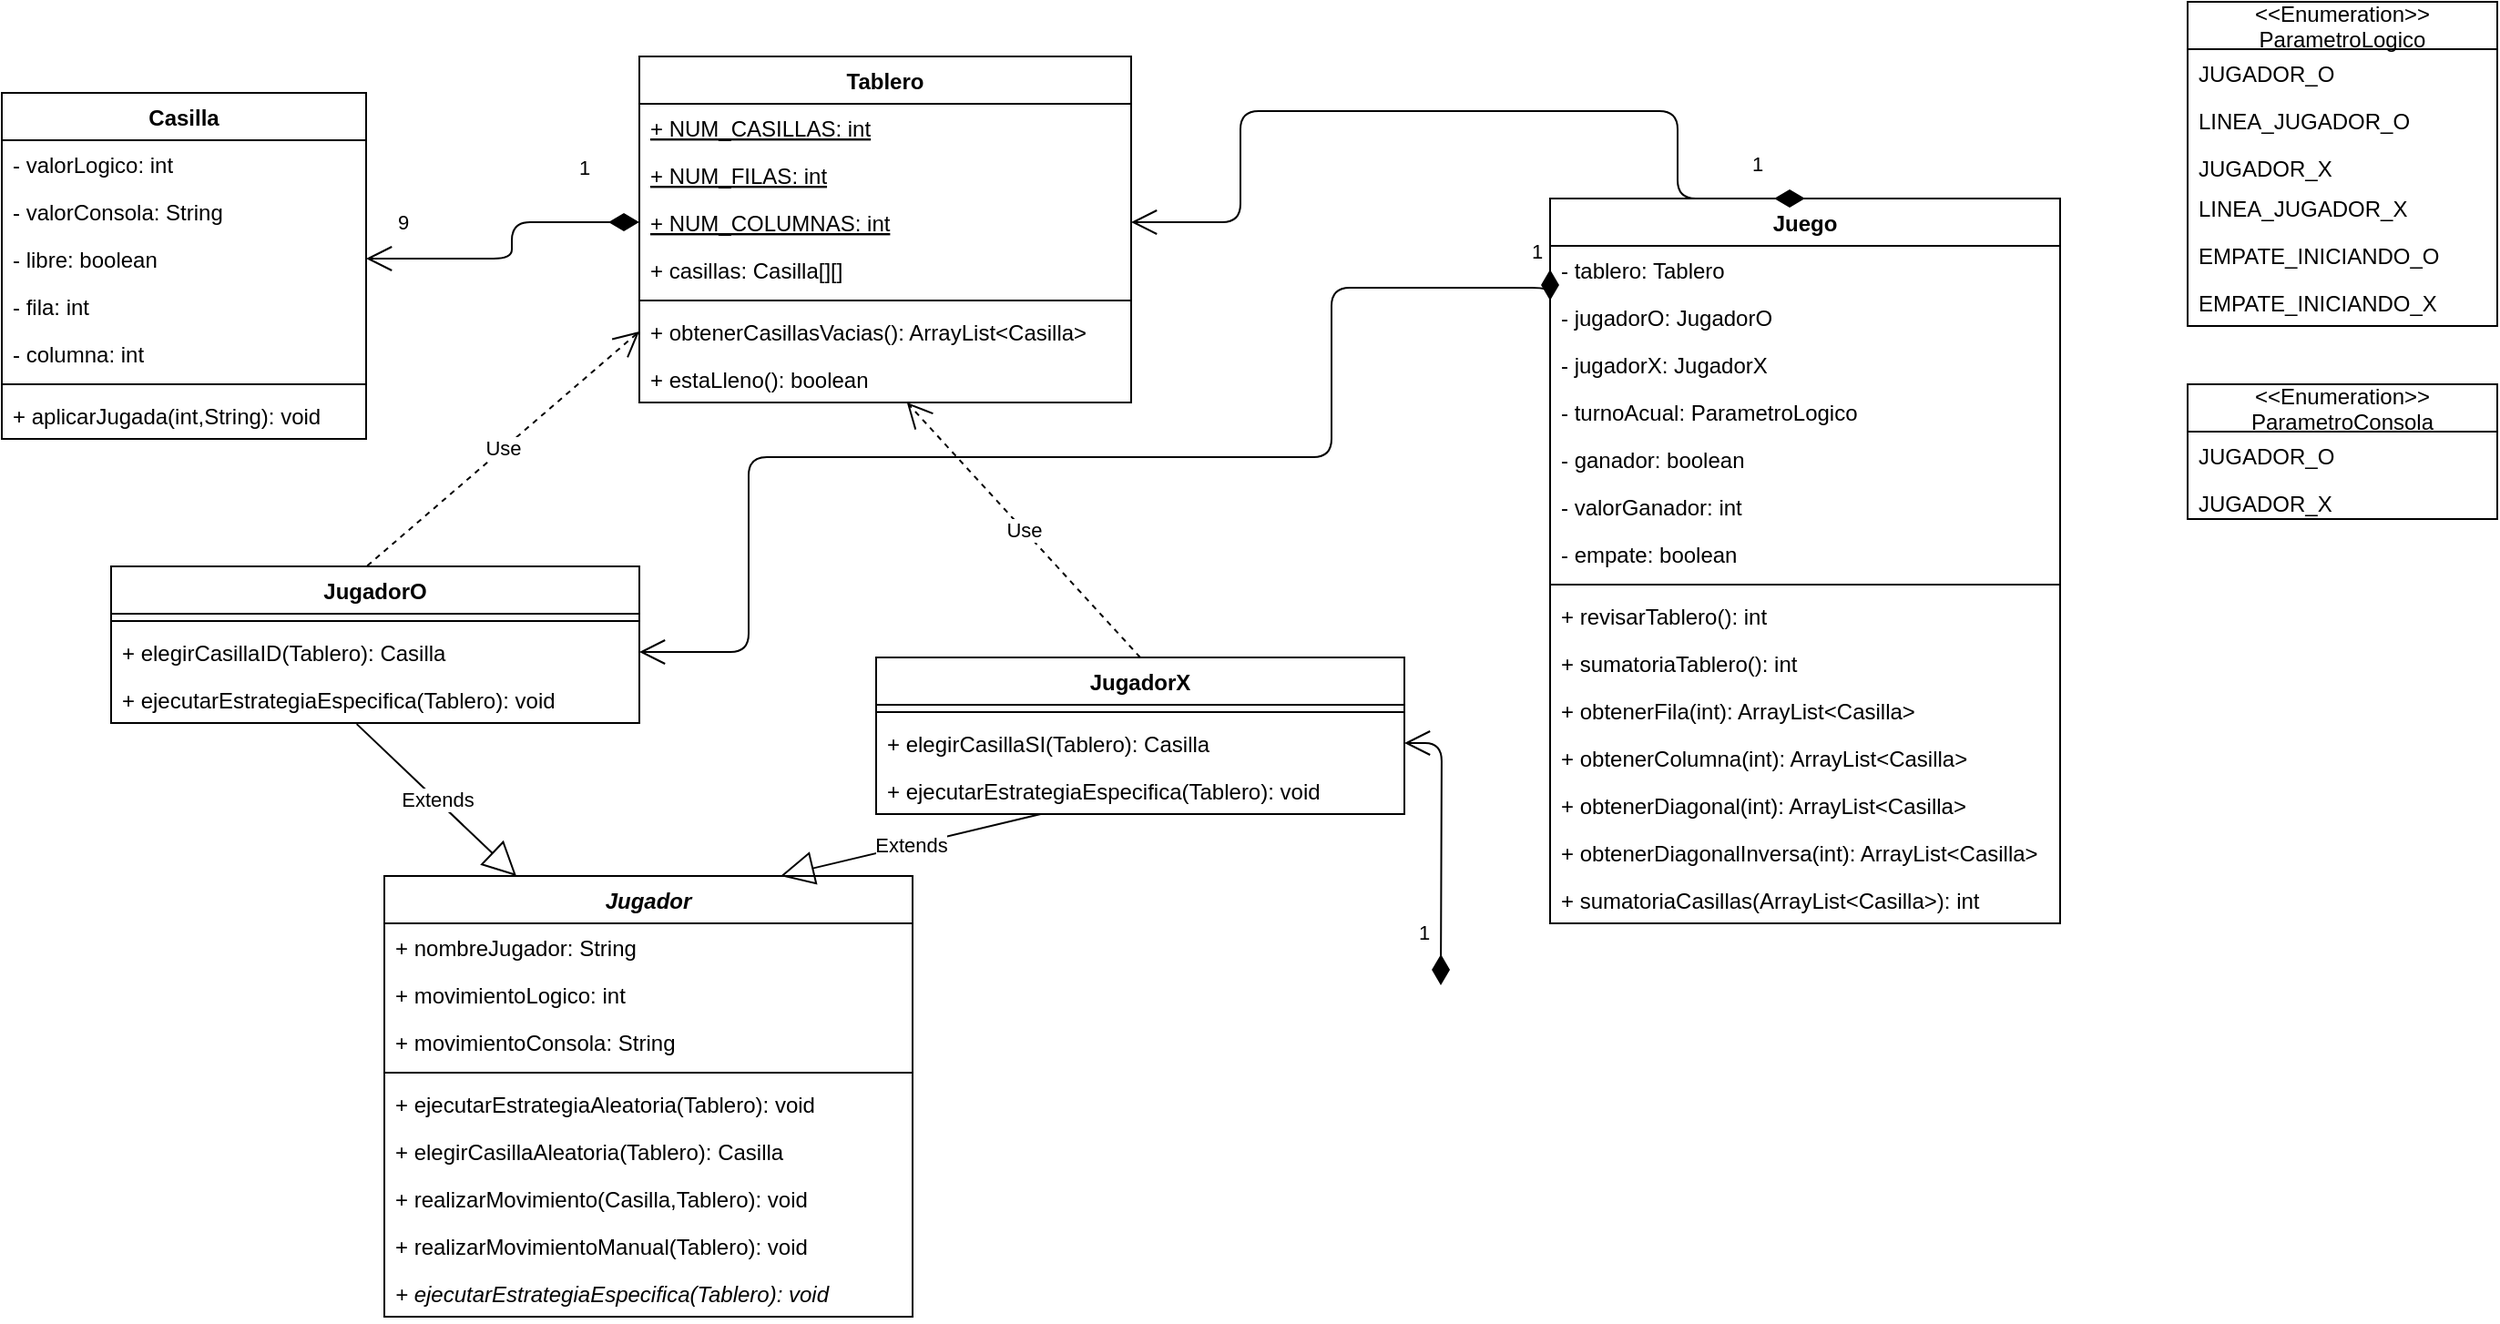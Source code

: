 <mxfile version="14.6.13" type="device"><diagram name="Page-1" id="c4acf3e9-155e-7222-9cf6-157b1a14988f"><mxGraphModel dx="1024" dy="631" grid="1" gridSize="10" guides="1" tooltips="1" connect="1" arrows="1" fold="1" page="1" pageScale="1" pageWidth="850" pageHeight="1100" background="none" math="0" shadow="0"><root><mxCell id="0"/><mxCell id="1" parent="0"/><mxCell id="dJyOpkXrLPIUtmVv3MNU-1" value="Casilla" style="swimlane;fontStyle=1;align=center;verticalAlign=top;childLayout=stackLayout;horizontal=1;startSize=26;horizontalStack=0;resizeParent=1;resizeParentMax=0;resizeLast=0;collapsible=1;marginBottom=0;" parent="1" vertex="1"><mxGeometry x="90" y="130" width="200" height="190" as="geometry"/></mxCell><mxCell id="dJyOpkXrLPIUtmVv3MNU-2" value="- valorLogico: int&#10;" style="text;strokeColor=none;fillColor=none;align=left;verticalAlign=top;spacingLeft=4;spacingRight=4;overflow=hidden;rotatable=0;points=[[0,0.5],[1,0.5]];portConstraint=eastwest;" parent="dJyOpkXrLPIUtmVv3MNU-1" vertex="1"><mxGeometry y="26" width="200" height="26" as="geometry"/></mxCell><mxCell id="dJyOpkXrLPIUtmVv3MNU-5" value="- valorConsola: String" style="text;strokeColor=none;fillColor=none;align=left;verticalAlign=top;spacingLeft=4;spacingRight=4;overflow=hidden;rotatable=0;points=[[0,0.5],[1,0.5]];portConstraint=eastwest;" parent="dJyOpkXrLPIUtmVv3MNU-1" vertex="1"><mxGeometry y="52" width="200" height="26" as="geometry"/></mxCell><mxCell id="dJyOpkXrLPIUtmVv3MNU-6" value="- libre: boolean" style="text;strokeColor=none;fillColor=none;align=left;verticalAlign=top;spacingLeft=4;spacingRight=4;overflow=hidden;rotatable=0;points=[[0,0.5],[1,0.5]];portConstraint=eastwest;" parent="dJyOpkXrLPIUtmVv3MNU-1" vertex="1"><mxGeometry y="78" width="200" height="26" as="geometry"/></mxCell><mxCell id="dJyOpkXrLPIUtmVv3MNU-7" value="- fila: int" style="text;strokeColor=none;fillColor=none;align=left;verticalAlign=top;spacingLeft=4;spacingRight=4;overflow=hidden;rotatable=0;points=[[0,0.5],[1,0.5]];portConstraint=eastwest;" parent="dJyOpkXrLPIUtmVv3MNU-1" vertex="1"><mxGeometry y="104" width="200" height="26" as="geometry"/></mxCell><mxCell id="dJyOpkXrLPIUtmVv3MNU-8" value="- columna: int" style="text;strokeColor=none;fillColor=none;align=left;verticalAlign=top;spacingLeft=4;spacingRight=4;overflow=hidden;rotatable=0;points=[[0,0.5],[1,0.5]];portConstraint=eastwest;" parent="dJyOpkXrLPIUtmVv3MNU-1" vertex="1"><mxGeometry y="130" width="200" height="26" as="geometry"/></mxCell><mxCell id="dJyOpkXrLPIUtmVv3MNU-3" value="" style="line;strokeWidth=1;fillColor=none;align=left;verticalAlign=middle;spacingTop=-1;spacingLeft=3;spacingRight=3;rotatable=0;labelPosition=right;points=[];portConstraint=eastwest;" parent="dJyOpkXrLPIUtmVv3MNU-1" vertex="1"><mxGeometry y="156" width="200" height="8" as="geometry"/></mxCell><mxCell id="dJyOpkXrLPIUtmVv3MNU-4" value="+ aplicarJugada(int,String): void&#10;" style="text;strokeColor=none;fillColor=none;align=left;verticalAlign=top;spacingLeft=4;spacingRight=4;overflow=hidden;rotatable=0;points=[[0,0.5],[1,0.5]];portConstraint=eastwest;" parent="dJyOpkXrLPIUtmVv3MNU-1" vertex="1"><mxGeometry y="164" width="200" height="26" as="geometry"/></mxCell><mxCell id="dJyOpkXrLPIUtmVv3MNU-9" value="Tablero" style="swimlane;fontStyle=1;align=center;verticalAlign=top;childLayout=stackLayout;horizontal=1;startSize=26;horizontalStack=0;resizeParent=1;resizeParentMax=0;resizeLast=0;collapsible=1;marginBottom=0;" parent="1" vertex="1"><mxGeometry x="440" y="110" width="270" height="190" as="geometry"/></mxCell><mxCell id="dJyOpkXrLPIUtmVv3MNU-13" value="+ NUM_CASILLAS: int" style="text;strokeColor=none;fillColor=none;align=left;verticalAlign=top;spacingLeft=4;spacingRight=4;overflow=hidden;rotatable=0;points=[[0,0.5],[1,0.5]];portConstraint=eastwest;fontStyle=4" parent="dJyOpkXrLPIUtmVv3MNU-9" vertex="1"><mxGeometry y="26" width="270" height="26" as="geometry"/></mxCell><mxCell id="dJyOpkXrLPIUtmVv3MNU-10" value="+ NUM_FILAS: int" style="text;strokeColor=none;fillColor=none;align=left;verticalAlign=top;spacingLeft=4;spacingRight=4;overflow=hidden;rotatable=0;points=[[0,0.5],[1,0.5]];portConstraint=eastwest;fontStyle=4" parent="dJyOpkXrLPIUtmVv3MNU-9" vertex="1"><mxGeometry y="52" width="270" height="26" as="geometry"/></mxCell><mxCell id="dJyOpkXrLPIUtmVv3MNU-14" value="+ NUM_COLUMNAS: int" style="text;strokeColor=none;fillColor=none;align=left;verticalAlign=top;spacingLeft=4;spacingRight=4;overflow=hidden;rotatable=0;points=[[0,0.5],[1,0.5]];portConstraint=eastwest;fontStyle=4" parent="dJyOpkXrLPIUtmVv3MNU-9" vertex="1"><mxGeometry y="78" width="270" height="26" as="geometry"/></mxCell><mxCell id="dJyOpkXrLPIUtmVv3MNU-15" value="+ casillas: Casilla[][]" style="text;strokeColor=none;fillColor=none;align=left;verticalAlign=top;spacingLeft=4;spacingRight=4;overflow=hidden;rotatable=0;points=[[0,0.5],[1,0.5]];portConstraint=eastwest;" parent="dJyOpkXrLPIUtmVv3MNU-9" vertex="1"><mxGeometry y="104" width="270" height="26" as="geometry"/></mxCell><mxCell id="dJyOpkXrLPIUtmVv3MNU-11" value="" style="line;strokeWidth=1;fillColor=none;align=left;verticalAlign=middle;spacingTop=-1;spacingLeft=3;spacingRight=3;rotatable=0;labelPosition=right;points=[];portConstraint=eastwest;" parent="dJyOpkXrLPIUtmVv3MNU-9" vertex="1"><mxGeometry y="130" width="270" height="8" as="geometry"/></mxCell><mxCell id="dJyOpkXrLPIUtmVv3MNU-16" value="+ obtenerCasillasVacias(): ArrayList&lt;Casilla&gt;" style="text;strokeColor=none;fillColor=none;align=left;verticalAlign=top;spacingLeft=4;spacingRight=4;overflow=hidden;rotatable=0;points=[[0,0.5],[1,0.5]];portConstraint=eastwest;" parent="dJyOpkXrLPIUtmVv3MNU-9" vertex="1"><mxGeometry y="138" width="270" height="26" as="geometry"/></mxCell><mxCell id="dJyOpkXrLPIUtmVv3MNU-12" value="+ estaLleno(): boolean" style="text;strokeColor=none;fillColor=none;align=left;verticalAlign=top;spacingLeft=4;spacingRight=4;overflow=hidden;rotatable=0;points=[[0,0.5],[1,0.5]];portConstraint=eastwest;" parent="dJyOpkXrLPIUtmVv3MNU-9" vertex="1"><mxGeometry y="164" width="270" height="26" as="geometry"/></mxCell><mxCell id="dJyOpkXrLPIUtmVv3MNU-18" value="1" style="endArrow=open;html=1;endSize=12;startArrow=diamondThin;startSize=14;startFill=1;edgeStyle=orthogonalEdgeStyle;align=left;verticalAlign=bottom;entryX=1;entryY=0.5;entryDx=0;entryDy=0;exitX=0;exitY=0.5;exitDx=0;exitDy=0;" parent="1" source="dJyOpkXrLPIUtmVv3MNU-14" target="dJyOpkXrLPIUtmVv3MNU-6" edge="1"><mxGeometry x="-0.583" y="-21" relative="1" as="geometry"><mxPoint x="240" y="400" as="sourcePoint"/><mxPoint x="400" y="400" as="targetPoint"/><Array as="points"><mxPoint x="370" y="201"/><mxPoint x="370" y="221"/></Array><mxPoint as="offset"/></mxGeometry></mxCell><mxCell id="ZYttLX8EFhqkLEBeIpEE-1" value="9" style="edgeLabel;html=1;align=center;verticalAlign=middle;resizable=0;points=[];" parent="dJyOpkXrLPIUtmVv3MNU-18" vertex="1" connectable="0"><mxGeometry x="0.615" relative="1" as="geometry"><mxPoint x="-13" y="-20" as="offset"/></mxGeometry></mxCell><mxCell id="dJyOpkXrLPIUtmVv3MNU-23" value="JugadorX" style="swimlane;fontStyle=1;align=center;verticalAlign=top;childLayout=stackLayout;horizontal=1;startSize=26;horizontalStack=0;resizeParent=1;resizeParentMax=0;resizeLast=0;collapsible=1;marginBottom=0;" parent="1" vertex="1"><mxGeometry x="570" y="440" width="290" height="86" as="geometry"/></mxCell><mxCell id="dJyOpkXrLPIUtmVv3MNU-25" value="" style="line;strokeWidth=1;fillColor=none;align=left;verticalAlign=middle;spacingTop=-1;spacingLeft=3;spacingRight=3;rotatable=0;labelPosition=right;points=[];portConstraint=eastwest;" parent="dJyOpkXrLPIUtmVv3MNU-23" vertex="1"><mxGeometry y="26" width="290" height="8" as="geometry"/></mxCell><mxCell id="ZYttLX8EFhqkLEBeIpEE-36" value="+ elegirCasillaSI(Tablero): Casilla" style="text;strokeColor=none;fillColor=none;align=left;verticalAlign=top;spacingLeft=4;spacingRight=4;overflow=hidden;rotatable=0;points=[[0,0.5],[1,0.5]];portConstraint=eastwest;" parent="dJyOpkXrLPIUtmVv3MNU-23" vertex="1"><mxGeometry y="34" width="290" height="26" as="geometry"/></mxCell><mxCell id="ZYttLX8EFhqkLEBeIpEE-12" value="+ ejecutarEstrategiaEspecifica(Tablero): void" style="text;strokeColor=none;fillColor=none;align=left;verticalAlign=top;spacingLeft=4;spacingRight=4;overflow=hidden;rotatable=0;points=[[0,0.5],[1,0.5]];portConstraint=eastwest;" parent="dJyOpkXrLPIUtmVv3MNU-23" vertex="1"><mxGeometry y="60" width="290" height="26" as="geometry"/></mxCell><mxCell id="dJyOpkXrLPIUtmVv3MNU-29" value="Use" style="endArrow=open;endSize=12;dashed=1;html=1;exitX=0.5;exitY=0;exitDx=0;exitDy=0;" parent="1" source="dJyOpkXrLPIUtmVv3MNU-23" target="dJyOpkXrLPIUtmVv3MNU-12" edge="1"><mxGeometry width="160" relative="1" as="geometry"><mxPoint x="470" y="350" as="sourcePoint"/><mxPoint x="630" y="350" as="targetPoint"/></mxGeometry></mxCell><mxCell id="ZYttLX8EFhqkLEBeIpEE-13" value="JugadorO" style="swimlane;fontStyle=1;align=center;verticalAlign=top;childLayout=stackLayout;horizontal=1;startSize=26;horizontalStack=0;resizeParent=1;resizeParentMax=0;resizeLast=0;collapsible=1;marginBottom=0;" parent="1" vertex="1"><mxGeometry x="150" y="390" width="290" height="86" as="geometry"/></mxCell><mxCell id="ZYttLX8EFhqkLEBeIpEE-17" value="" style="line;strokeWidth=1;fillColor=none;align=left;verticalAlign=middle;spacingTop=-1;spacingLeft=3;spacingRight=3;rotatable=0;labelPosition=right;points=[];portConstraint=eastwest;" parent="ZYttLX8EFhqkLEBeIpEE-13" vertex="1"><mxGeometry y="26" width="290" height="8" as="geometry"/></mxCell><mxCell id="ZYttLX8EFhqkLEBeIpEE-37" value="+ elegirCasillaID(Tablero): Casilla" style="text;strokeColor=none;fillColor=none;align=left;verticalAlign=top;spacingLeft=4;spacingRight=4;overflow=hidden;rotatable=0;points=[[0,0.5],[1,0.5]];portConstraint=eastwest;" parent="ZYttLX8EFhqkLEBeIpEE-13" vertex="1"><mxGeometry y="34" width="290" height="26" as="geometry"/></mxCell><mxCell id="ZYttLX8EFhqkLEBeIpEE-21" value="+ ejecutarEstrategiaEspecifica(Tablero): void" style="text;strokeColor=none;fillColor=none;align=left;verticalAlign=top;spacingLeft=4;spacingRight=4;overflow=hidden;rotatable=0;points=[[0,0.5],[1,0.5]];portConstraint=eastwest;" parent="ZYttLX8EFhqkLEBeIpEE-13" vertex="1"><mxGeometry y="60" width="290" height="26" as="geometry"/></mxCell><mxCell id="ZYttLX8EFhqkLEBeIpEE-22" value="Use" style="endArrow=open;endSize=12;dashed=1;html=1;exitX=0.485;exitY=-0.004;exitDx=0;exitDy=0;exitPerimeter=0;entryX=0;entryY=0.5;entryDx=0;entryDy=0;" parent="1" source="ZYttLX8EFhqkLEBeIpEE-13" target="dJyOpkXrLPIUtmVv3MNU-16" edge="1"><mxGeometry width="160" relative="1" as="geometry"><mxPoint x="380" y="470" as="sourcePoint"/><mxPoint x="540" y="470" as="targetPoint"/></mxGeometry></mxCell><mxCell id="ZYttLX8EFhqkLEBeIpEE-23" value="Jugador" style="swimlane;fontStyle=3;align=center;verticalAlign=top;childLayout=stackLayout;horizontal=1;startSize=26;horizontalStack=0;resizeParent=1;resizeParentMax=0;resizeLast=0;collapsible=1;marginBottom=0;" parent="1" vertex="1"><mxGeometry x="300" y="560" width="290" height="242" as="geometry"/></mxCell><mxCell id="ZYttLX8EFhqkLEBeIpEE-24" value="+ nombreJugador: String" style="text;strokeColor=none;fillColor=none;align=left;verticalAlign=top;spacingLeft=4;spacingRight=4;overflow=hidden;rotatable=0;points=[[0,0.5],[1,0.5]];portConstraint=eastwest;" parent="ZYttLX8EFhqkLEBeIpEE-23" vertex="1"><mxGeometry y="26" width="290" height="26" as="geometry"/></mxCell><mxCell id="ZYttLX8EFhqkLEBeIpEE-25" value="+ movimientoLogico: int" style="text;strokeColor=none;fillColor=none;align=left;verticalAlign=top;spacingLeft=4;spacingRight=4;overflow=hidden;rotatable=0;points=[[0,0.5],[1,0.5]];portConstraint=eastwest;" parent="ZYttLX8EFhqkLEBeIpEE-23" vertex="1"><mxGeometry y="52" width="290" height="26" as="geometry"/></mxCell><mxCell id="ZYttLX8EFhqkLEBeIpEE-26" value="+ movimientoConsola: String" style="text;strokeColor=none;fillColor=none;align=left;verticalAlign=top;spacingLeft=4;spacingRight=4;overflow=hidden;rotatable=0;points=[[0,0.5],[1,0.5]];portConstraint=eastwest;" parent="ZYttLX8EFhqkLEBeIpEE-23" vertex="1"><mxGeometry y="78" width="290" height="26" as="geometry"/></mxCell><mxCell id="ZYttLX8EFhqkLEBeIpEE-27" value="" style="line;strokeWidth=1;fillColor=none;align=left;verticalAlign=middle;spacingTop=-1;spacingLeft=3;spacingRight=3;rotatable=0;labelPosition=right;points=[];portConstraint=eastwest;" parent="ZYttLX8EFhqkLEBeIpEE-23" vertex="1"><mxGeometry y="104" width="290" height="8" as="geometry"/></mxCell><mxCell id="ZYttLX8EFhqkLEBeIpEE-28" value="+ ejecutarEstrategiaAleatoria(Tablero): void" style="text;strokeColor=none;fillColor=none;align=left;verticalAlign=top;spacingLeft=4;spacingRight=4;overflow=hidden;rotatable=0;points=[[0,0.5],[1,0.5]];portConstraint=eastwest;" parent="ZYttLX8EFhqkLEBeIpEE-23" vertex="1"><mxGeometry y="112" width="290" height="26" as="geometry"/></mxCell><mxCell id="ZYttLX8EFhqkLEBeIpEE-29" value="+ elegirCasillaAleatoria(Tablero): Casilla&#10;" style="text;strokeColor=none;fillColor=none;align=left;verticalAlign=top;spacingLeft=4;spacingRight=4;overflow=hidden;rotatable=0;points=[[0,0.5],[1,0.5]];portConstraint=eastwest;" parent="ZYttLX8EFhqkLEBeIpEE-23" vertex="1"><mxGeometry y="138" width="290" height="26" as="geometry"/></mxCell><mxCell id="ZYttLX8EFhqkLEBeIpEE-30" value="+ realizarMovimiento(Casilla,Tablero): void" style="text;strokeColor=none;fillColor=none;align=left;verticalAlign=top;spacingLeft=4;spacingRight=4;overflow=hidden;rotatable=0;points=[[0,0.5],[1,0.5]];portConstraint=eastwest;" parent="ZYttLX8EFhqkLEBeIpEE-23" vertex="1"><mxGeometry y="164" width="290" height="26" as="geometry"/></mxCell><mxCell id="ZYttLX8EFhqkLEBeIpEE-31" value="+ realizarMovimientoManual(Tablero): void" style="text;strokeColor=none;fillColor=none;align=left;verticalAlign=top;spacingLeft=4;spacingRight=4;overflow=hidden;rotatable=0;points=[[0,0.5],[1,0.5]];portConstraint=eastwest;" parent="ZYttLX8EFhqkLEBeIpEE-23" vertex="1"><mxGeometry y="190" width="290" height="26" as="geometry"/></mxCell><mxCell id="ZYttLX8EFhqkLEBeIpEE-35" value="+ ejecutarEstrategiaEspecifica(Tablero): void" style="text;strokeColor=none;fillColor=none;align=left;verticalAlign=top;spacingLeft=4;spacingRight=4;overflow=hidden;rotatable=0;points=[[0,0.5],[1,0.5]];portConstraint=eastwest;fontStyle=2" parent="ZYttLX8EFhqkLEBeIpEE-23" vertex="1"><mxGeometry y="216" width="290" height="26" as="geometry"/></mxCell><mxCell id="ZYttLX8EFhqkLEBeIpEE-33" value="Extends" style="endArrow=block;endSize=16;endFill=0;html=1;entryX=0.25;entryY=0;entryDx=0;entryDy=0;exitX=0.465;exitY=1.022;exitDx=0;exitDy=0;exitPerimeter=0;" parent="1" source="ZYttLX8EFhqkLEBeIpEE-21" target="ZYttLX8EFhqkLEBeIpEE-23" edge="1"><mxGeometry width="160" relative="1" as="geometry"><mxPoint x="480" y="550" as="sourcePoint"/><mxPoint x="640" y="550" as="targetPoint"/></mxGeometry></mxCell><mxCell id="ZYttLX8EFhqkLEBeIpEE-34" value="Extends" style="endArrow=block;endSize=16;endFill=0;html=1;entryX=0.75;entryY=0;entryDx=0;entryDy=0;" parent="1" source="ZYttLX8EFhqkLEBeIpEE-12" target="ZYttLX8EFhqkLEBeIpEE-23" edge="1"><mxGeometry width="160" relative="1" as="geometry"><mxPoint x="647" y="440" as="sourcePoint"/><mxPoint x="547.65" y="579.43" as="targetPoint"/></mxGeometry></mxCell><mxCell id="q-uVtqlyiD8wOXB8Li1t-1" value="Juego" style="swimlane;fontStyle=1;align=center;verticalAlign=top;childLayout=stackLayout;horizontal=1;startSize=26;horizontalStack=0;resizeParent=1;resizeParentMax=0;resizeLast=0;collapsible=1;marginBottom=0;" vertex="1" parent="1"><mxGeometry x="940" y="188" width="280" height="398" as="geometry"/></mxCell><mxCell id="q-uVtqlyiD8wOXB8Li1t-2" value="- tablero: Tablero" style="text;strokeColor=none;fillColor=none;align=left;verticalAlign=top;spacingLeft=4;spacingRight=4;overflow=hidden;rotatable=0;points=[[0,0.5],[1,0.5]];portConstraint=eastwest;" vertex="1" parent="q-uVtqlyiD8wOXB8Li1t-1"><mxGeometry y="26" width="280" height="26" as="geometry"/></mxCell><mxCell id="q-uVtqlyiD8wOXB8Li1t-9" value="- jugadorO: JugadorO" style="text;strokeColor=none;fillColor=none;align=left;verticalAlign=top;spacingLeft=4;spacingRight=4;overflow=hidden;rotatable=0;points=[[0,0.5],[1,0.5]];portConstraint=eastwest;" vertex="1" parent="q-uVtqlyiD8wOXB8Li1t-1"><mxGeometry y="52" width="280" height="26" as="geometry"/></mxCell><mxCell id="q-uVtqlyiD8wOXB8Li1t-8" value="- jugadorX: JugadorX" style="text;strokeColor=none;fillColor=none;align=left;verticalAlign=top;spacingLeft=4;spacingRight=4;overflow=hidden;rotatable=0;points=[[0,0.5],[1,0.5]];portConstraint=eastwest;" vertex="1" parent="q-uVtqlyiD8wOXB8Li1t-1"><mxGeometry y="78" width="280" height="26" as="geometry"/></mxCell><mxCell id="q-uVtqlyiD8wOXB8Li1t-10" value="- turnoAcual: ParametroLogico" style="text;strokeColor=none;fillColor=none;align=left;verticalAlign=top;spacingLeft=4;spacingRight=4;overflow=hidden;rotatable=0;points=[[0,0.5],[1,0.5]];portConstraint=eastwest;" vertex="1" parent="q-uVtqlyiD8wOXB8Li1t-1"><mxGeometry y="104" width="280" height="26" as="geometry"/></mxCell><mxCell id="q-uVtqlyiD8wOXB8Li1t-12" value="- ganador: boolean" style="text;strokeColor=none;fillColor=none;align=left;verticalAlign=top;spacingLeft=4;spacingRight=4;overflow=hidden;rotatable=0;points=[[0,0.5],[1,0.5]];portConstraint=eastwest;" vertex="1" parent="q-uVtqlyiD8wOXB8Li1t-1"><mxGeometry y="130" width="280" height="26" as="geometry"/></mxCell><mxCell id="q-uVtqlyiD8wOXB8Li1t-13" value="- valorGanador: int" style="text;strokeColor=none;fillColor=none;align=left;verticalAlign=top;spacingLeft=4;spacingRight=4;overflow=hidden;rotatable=0;points=[[0,0.5],[1,0.5]];portConstraint=eastwest;" vertex="1" parent="q-uVtqlyiD8wOXB8Li1t-1"><mxGeometry y="156" width="280" height="26" as="geometry"/></mxCell><mxCell id="q-uVtqlyiD8wOXB8Li1t-11" value="- empate: boolean" style="text;strokeColor=none;fillColor=none;align=left;verticalAlign=top;spacingLeft=4;spacingRight=4;overflow=hidden;rotatable=0;points=[[0,0.5],[1,0.5]];portConstraint=eastwest;" vertex="1" parent="q-uVtqlyiD8wOXB8Li1t-1"><mxGeometry y="182" width="280" height="26" as="geometry"/></mxCell><mxCell id="q-uVtqlyiD8wOXB8Li1t-3" value="" style="line;strokeWidth=1;fillColor=none;align=left;verticalAlign=middle;spacingTop=-1;spacingLeft=3;spacingRight=3;rotatable=0;labelPosition=right;points=[];portConstraint=eastwest;" vertex="1" parent="q-uVtqlyiD8wOXB8Li1t-1"><mxGeometry y="208" width="280" height="8" as="geometry"/></mxCell><mxCell id="q-uVtqlyiD8wOXB8Li1t-4" value="+ revisarTablero(): int" style="text;strokeColor=none;fillColor=none;align=left;verticalAlign=top;spacingLeft=4;spacingRight=4;overflow=hidden;rotatable=0;points=[[0,0.5],[1,0.5]];portConstraint=eastwest;" vertex="1" parent="q-uVtqlyiD8wOXB8Li1t-1"><mxGeometry y="216" width="280" height="26" as="geometry"/></mxCell><mxCell id="q-uVtqlyiD8wOXB8Li1t-15" value="+ sumatoriaTablero(): int" style="text;strokeColor=none;fillColor=none;align=left;verticalAlign=top;spacingLeft=4;spacingRight=4;overflow=hidden;rotatable=0;points=[[0,0.5],[1,0.5]];portConstraint=eastwest;" vertex="1" parent="q-uVtqlyiD8wOXB8Li1t-1"><mxGeometry y="242" width="280" height="26" as="geometry"/></mxCell><mxCell id="q-uVtqlyiD8wOXB8Li1t-16" value="+ obtenerFila(int): ArrayList&lt;Casilla&gt;" style="text;strokeColor=none;fillColor=none;align=left;verticalAlign=top;spacingLeft=4;spacingRight=4;overflow=hidden;rotatable=0;points=[[0,0.5],[1,0.5]];portConstraint=eastwest;" vertex="1" parent="q-uVtqlyiD8wOXB8Li1t-1"><mxGeometry y="268" width="280" height="26" as="geometry"/></mxCell><mxCell id="q-uVtqlyiD8wOXB8Li1t-17" value="+ obtenerColumna(int): ArrayList&lt;Casilla&gt;" style="text;strokeColor=none;fillColor=none;align=left;verticalAlign=top;spacingLeft=4;spacingRight=4;overflow=hidden;rotatable=0;points=[[0,0.5],[1,0.5]];portConstraint=eastwest;" vertex="1" parent="q-uVtqlyiD8wOXB8Li1t-1"><mxGeometry y="294" width="280" height="26" as="geometry"/></mxCell><mxCell id="q-uVtqlyiD8wOXB8Li1t-18" value="+ obtenerDiagonal(int): ArrayList&lt;Casilla&gt;" style="text;strokeColor=none;fillColor=none;align=left;verticalAlign=top;spacingLeft=4;spacingRight=4;overflow=hidden;rotatable=0;points=[[0,0.5],[1,0.5]];portConstraint=eastwest;" vertex="1" parent="q-uVtqlyiD8wOXB8Li1t-1"><mxGeometry y="320" width="280" height="26" as="geometry"/></mxCell><mxCell id="q-uVtqlyiD8wOXB8Li1t-19" value="+ obtenerDiagonalInversa(int): ArrayList&lt;Casilla&gt;" style="text;strokeColor=none;fillColor=none;align=left;verticalAlign=top;spacingLeft=4;spacingRight=4;overflow=hidden;rotatable=0;points=[[0,0.5],[1,0.5]];portConstraint=eastwest;" vertex="1" parent="q-uVtqlyiD8wOXB8Li1t-1"><mxGeometry y="346" width="280" height="26" as="geometry"/></mxCell><mxCell id="q-uVtqlyiD8wOXB8Li1t-14" value="+ sumatoriaCasillas(ArrayList&lt;Casilla&gt;): int" style="text;strokeColor=none;fillColor=none;align=left;verticalAlign=top;spacingLeft=4;spacingRight=4;overflow=hidden;rotatable=0;points=[[0,0.5],[1,0.5]];portConstraint=eastwest;" vertex="1" parent="q-uVtqlyiD8wOXB8Li1t-1"><mxGeometry y="372" width="280" height="26" as="geometry"/></mxCell><mxCell id="q-uVtqlyiD8wOXB8Li1t-5" value="1" style="endArrow=open;html=1;endSize=12;startArrow=diamondThin;startSize=14;startFill=1;edgeStyle=orthogonalEdgeStyle;align=left;verticalAlign=bottom;exitX=0.5;exitY=0;exitDx=0;exitDy=0;entryX=1;entryY=0.5;entryDx=0;entryDy=0;" edge="1" parent="1" source="q-uVtqlyiD8wOXB8Li1t-1" target="dJyOpkXrLPIUtmVv3MNU-14"><mxGeometry x="-0.868" y="-10" relative="1" as="geometry"><mxPoint x="830" y="340" as="sourcePoint"/><mxPoint x="990" y="340" as="targetPoint"/><Array as="points"><mxPoint x="1010" y="140"/><mxPoint x="770" y="140"/><mxPoint x="770" y="201"/></Array><mxPoint as="offset"/></mxGeometry></mxCell><mxCell id="q-uVtqlyiD8wOXB8Li1t-6" value="1" style="endArrow=open;html=1;endSize=12;startArrow=diamondThin;startSize=14;startFill=1;edgeStyle=orthogonalEdgeStyle;align=left;verticalAlign=bottom;entryX=1;entryY=0.5;entryDx=0;entryDy=0;" edge="1" parent="1" target="ZYttLX8EFhqkLEBeIpEE-36"><mxGeometry x="-0.749" y="14" relative="1" as="geometry"><mxPoint x="880" y="620" as="sourcePoint"/><mxPoint x="1080" y="450" as="targetPoint"/><mxPoint as="offset"/></mxGeometry></mxCell><mxCell id="q-uVtqlyiD8wOXB8Li1t-7" value="1" style="endArrow=open;html=1;endSize=12;startArrow=diamondThin;startSize=14;startFill=1;edgeStyle=orthogonalEdgeStyle;align=left;verticalAlign=bottom;exitX=0;exitY=0.5;exitDx=0;exitDy=0;entryX=1;entryY=0.5;entryDx=0;entryDy=0;" edge="1" parent="1" source="q-uVtqlyiD8wOXB8Li1t-2" target="ZYttLX8EFhqkLEBeIpEE-37"><mxGeometry x="-0.937" y="-11" relative="1" as="geometry"><mxPoint x="860" y="370" as="sourcePoint"/><mxPoint x="1020" y="370" as="targetPoint"/><Array as="points"><mxPoint x="820" y="237"/><mxPoint x="820" y="330"/><mxPoint x="500" y="330"/><mxPoint x="500" y="437"/></Array><mxPoint as="offset"/></mxGeometry></mxCell><mxCell id="q-uVtqlyiD8wOXB8Li1t-20" value="&lt;&lt;Enumeration&gt;&gt;&#10;ParametroLogico" style="swimlane;fontStyle=0;childLayout=stackLayout;horizontal=1;startSize=26;fillColor=none;horizontalStack=0;resizeParent=1;resizeParentMax=0;resizeLast=0;collapsible=1;marginBottom=0;" vertex="1" parent="1"><mxGeometry x="1290" y="80" width="170" height="178" as="geometry"/></mxCell><mxCell id="q-uVtqlyiD8wOXB8Li1t-21" value="JUGADOR_O" style="text;strokeColor=none;fillColor=none;align=left;verticalAlign=top;spacingLeft=4;spacingRight=4;overflow=hidden;rotatable=0;points=[[0,0.5],[1,0.5]];portConstraint=eastwest;" vertex="1" parent="q-uVtqlyiD8wOXB8Li1t-20"><mxGeometry y="26" width="170" height="26" as="geometry"/></mxCell><mxCell id="q-uVtqlyiD8wOXB8Li1t-22" value="LINEA_JUGADOR_O" style="text;strokeColor=none;fillColor=none;align=left;verticalAlign=top;spacingLeft=4;spacingRight=4;overflow=hidden;rotatable=0;points=[[0,0.5],[1,0.5]];portConstraint=eastwest;" vertex="1" parent="q-uVtqlyiD8wOXB8Li1t-20"><mxGeometry y="52" width="170" height="26" as="geometry"/></mxCell><mxCell id="q-uVtqlyiD8wOXB8Li1t-24" value="JUGADOR_X" style="text;strokeColor=none;fillColor=none;align=left;verticalAlign=top;spacingLeft=4;spacingRight=4;overflow=hidden;rotatable=0;points=[[0,0.5],[1,0.5]];portConstraint=eastwest;" vertex="1" parent="q-uVtqlyiD8wOXB8Li1t-20"><mxGeometry y="78" width="170" height="22" as="geometry"/></mxCell><mxCell id="q-uVtqlyiD8wOXB8Li1t-25" value="LINEA_JUGADOR_X" style="text;strokeColor=none;fillColor=none;align=left;verticalAlign=top;spacingLeft=4;spacingRight=4;overflow=hidden;rotatable=0;points=[[0,0.5],[1,0.5]];portConstraint=eastwest;" vertex="1" parent="q-uVtqlyiD8wOXB8Li1t-20"><mxGeometry y="100" width="170" height="26" as="geometry"/></mxCell><mxCell id="q-uVtqlyiD8wOXB8Li1t-26" value="EMPATE_INICIANDO_O" style="text;strokeColor=none;fillColor=none;align=left;verticalAlign=top;spacingLeft=4;spacingRight=4;overflow=hidden;rotatable=0;points=[[0,0.5],[1,0.5]];portConstraint=eastwest;" vertex="1" parent="q-uVtqlyiD8wOXB8Li1t-20"><mxGeometry y="126" width="170" height="26" as="geometry"/></mxCell><mxCell id="q-uVtqlyiD8wOXB8Li1t-27" value="EMPATE_INICIANDO_X" style="text;strokeColor=none;fillColor=none;align=left;verticalAlign=top;spacingLeft=4;spacingRight=4;overflow=hidden;rotatable=0;points=[[0,0.5],[1,0.5]];portConstraint=eastwest;" vertex="1" parent="q-uVtqlyiD8wOXB8Li1t-20"><mxGeometry y="152" width="170" height="26" as="geometry"/></mxCell><mxCell id="q-uVtqlyiD8wOXB8Li1t-28" value="&lt;&lt;Enumeration&gt;&gt;&#10;ParametroConsola" style="swimlane;fontStyle=0;childLayout=stackLayout;horizontal=1;startSize=26;fillColor=none;horizontalStack=0;resizeParent=1;resizeParentMax=0;resizeLast=0;collapsible=1;marginBottom=0;" vertex="1" parent="1"><mxGeometry x="1290" y="290" width="170" height="74" as="geometry"/></mxCell><mxCell id="q-uVtqlyiD8wOXB8Li1t-29" value="JUGADOR_O" style="text;strokeColor=none;fillColor=none;align=left;verticalAlign=top;spacingLeft=4;spacingRight=4;overflow=hidden;rotatable=0;points=[[0,0.5],[1,0.5]];portConstraint=eastwest;" vertex="1" parent="q-uVtqlyiD8wOXB8Li1t-28"><mxGeometry y="26" width="170" height="26" as="geometry"/></mxCell><mxCell id="q-uVtqlyiD8wOXB8Li1t-31" value="JUGADOR_X" style="text;strokeColor=none;fillColor=none;align=left;verticalAlign=top;spacingLeft=4;spacingRight=4;overflow=hidden;rotatable=0;points=[[0,0.5],[1,0.5]];portConstraint=eastwest;" vertex="1" parent="q-uVtqlyiD8wOXB8Li1t-28"><mxGeometry y="52" width="170" height="22" as="geometry"/></mxCell></root></mxGraphModel></diagram></mxfile>